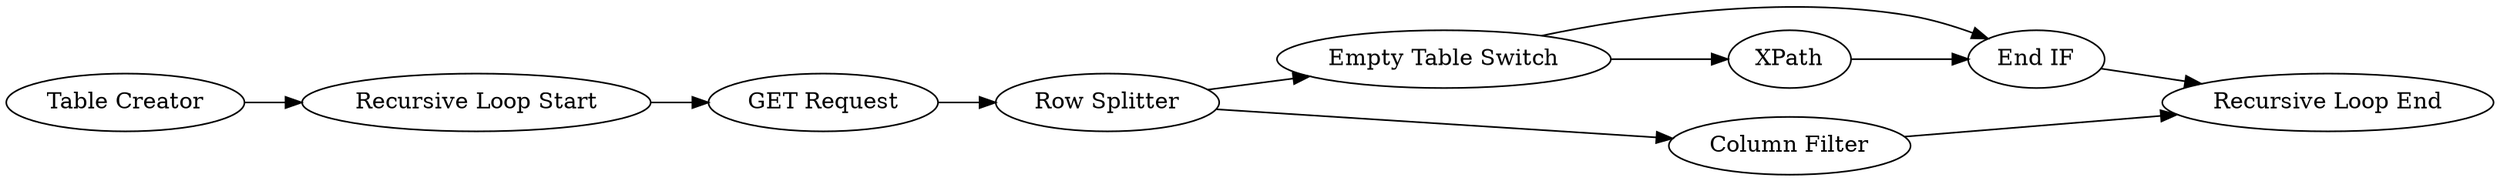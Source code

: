 digraph {
	24 -> 21
	18 -> 19
	20 -> 23
	23 -> 24
	16 -> 24
	19 -> 20
	23 -> 16
	25 -> 18
	22 -> 21
	20 -> 22
	16 [label=XPath]
	24 [label="End IF"]
	20 [label="Row Splitter"]
	22 [label="Column Filter"]
	23 [label="Empty Table Switch"]
	18 [label="Recursive Loop Start"]
	21 [label="Recursive Loop End"]
	25 [label="Table Creator"]
	19 [label="GET Request"]
	rankdir=LR
}
